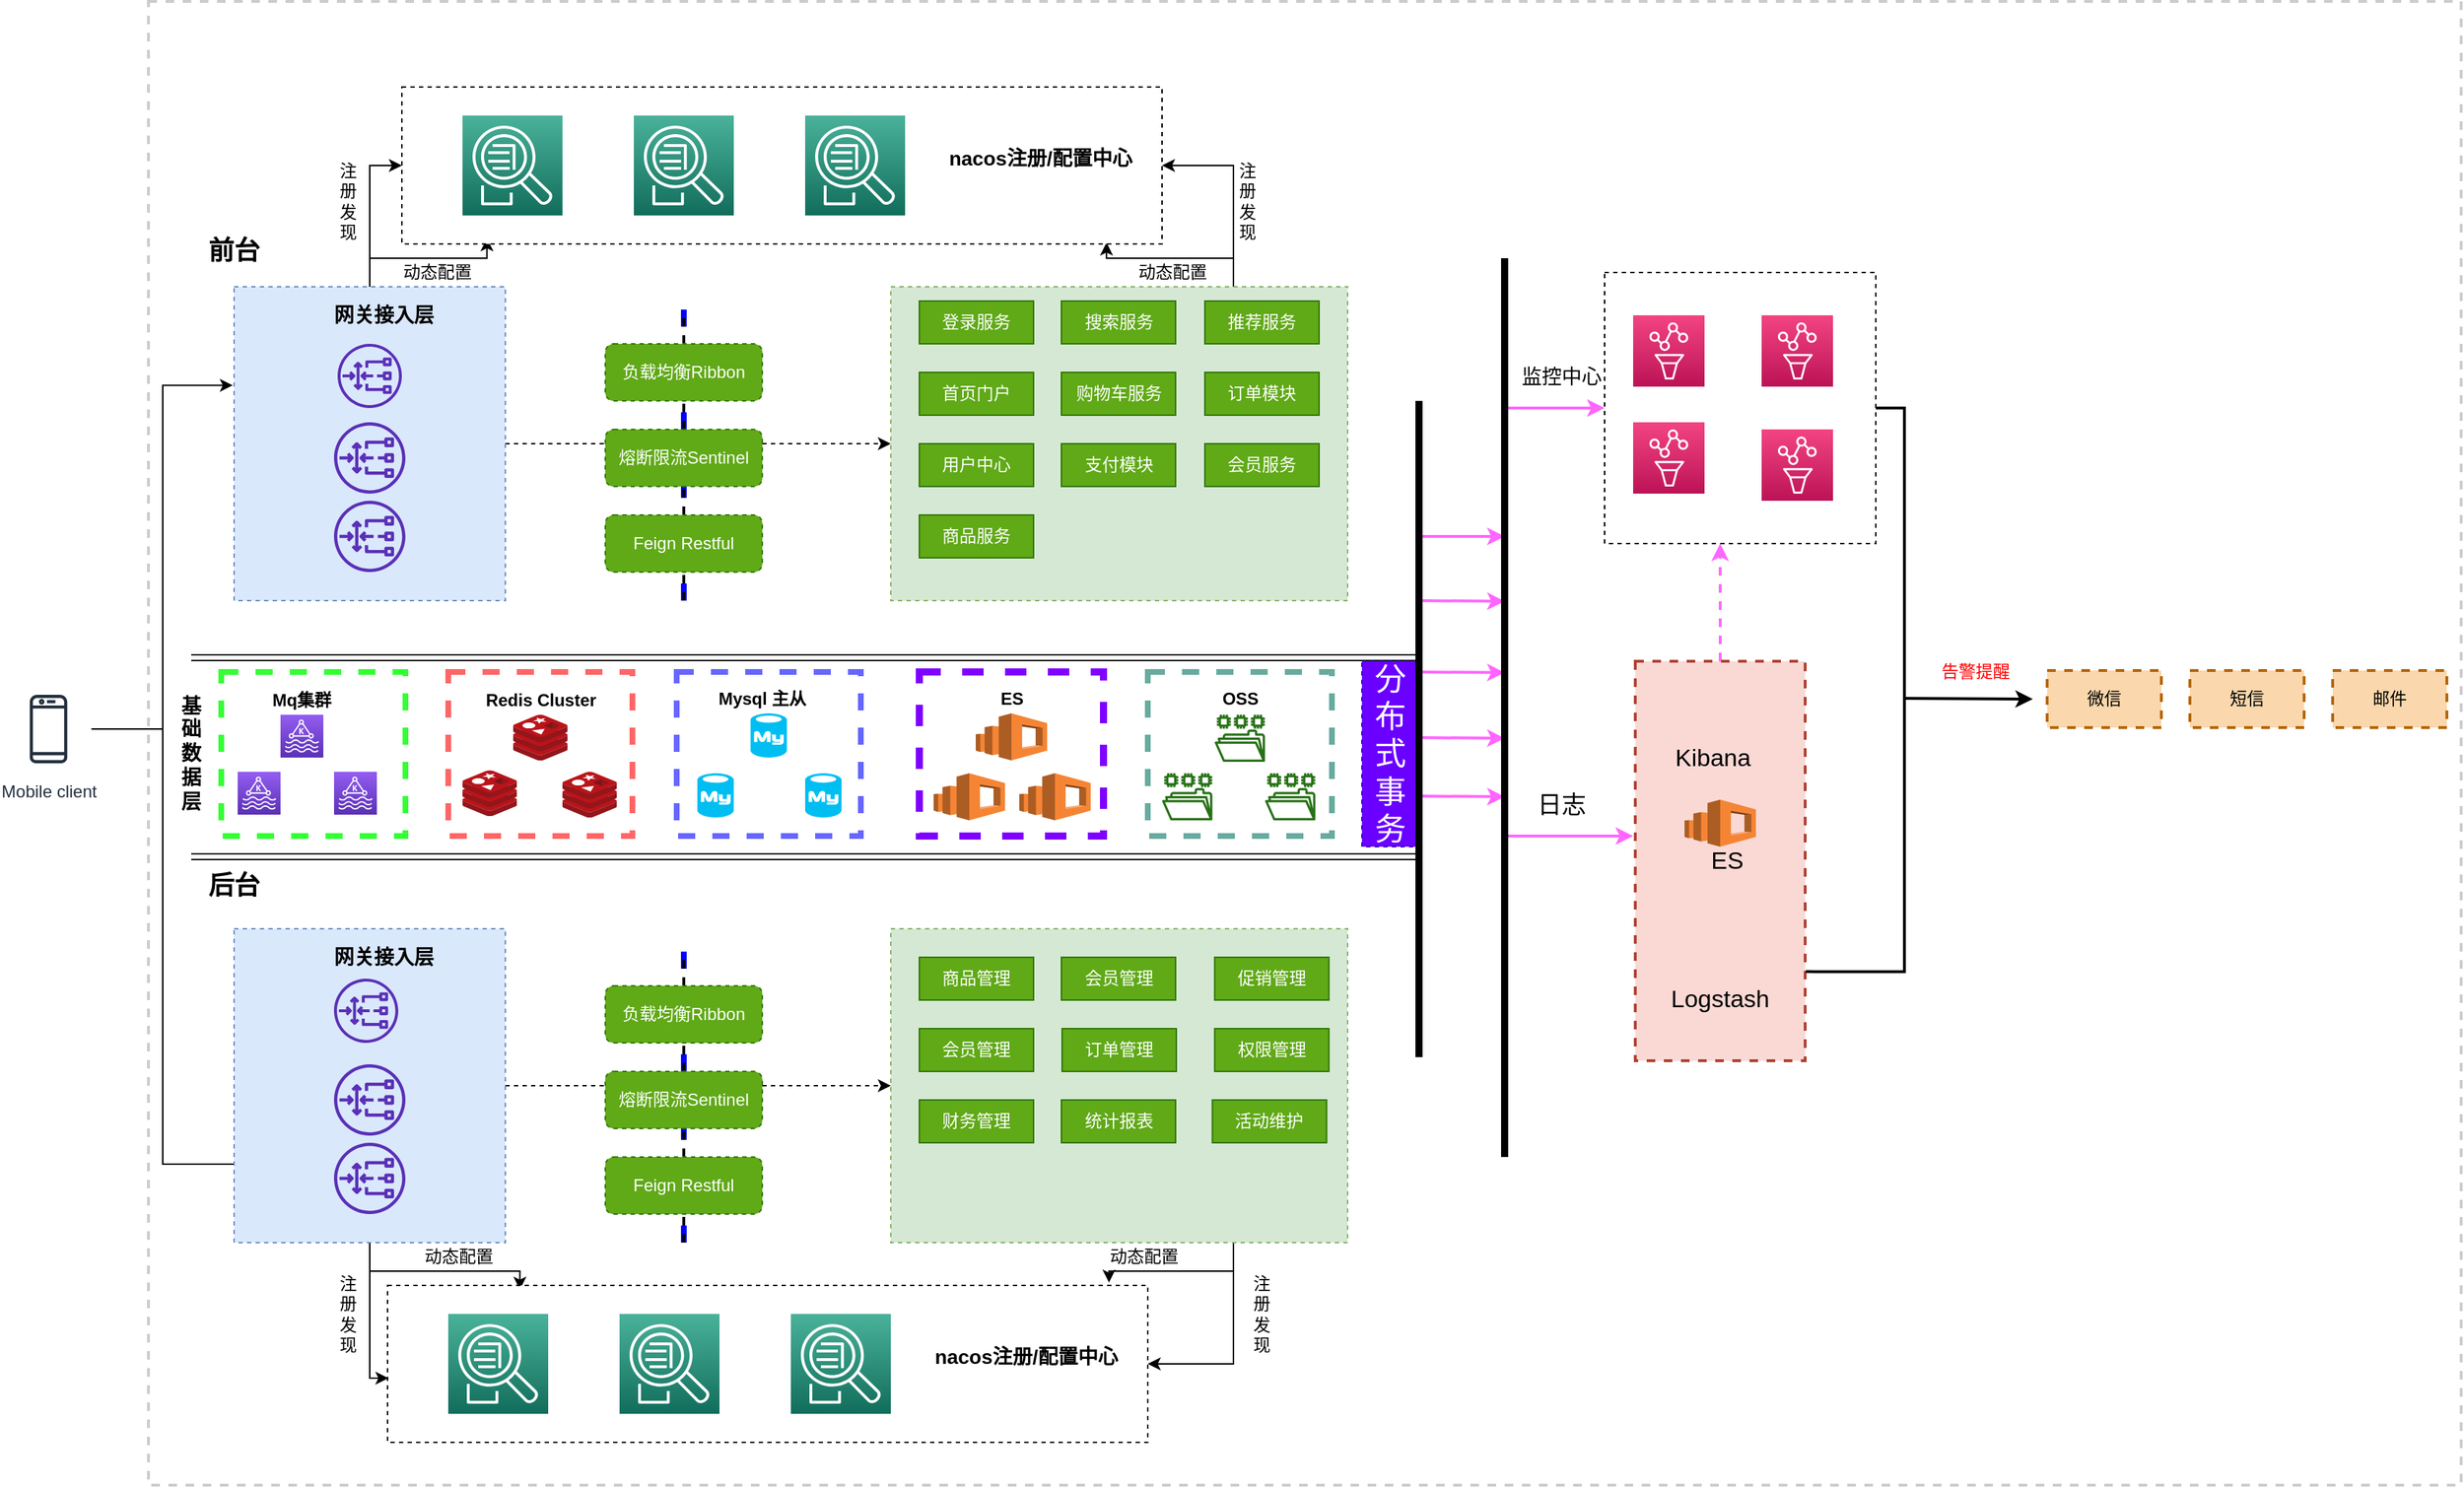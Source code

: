 <mxfile version="14.9.3" type="github">
  <diagram id="IoqdBtTP1DBnc5cJceA6" name="第 1 页">
    <mxGraphModel dx="1422" dy="1963" grid="1" gridSize="10" guides="1" tooltips="1" connect="1" arrows="1" fold="1" page="1" pageScale="1" pageWidth="827" pageHeight="1169" math="0" shadow="0">
      <root>
        <mxCell id="0" />
        <mxCell id="1" parent="0" />
        <mxCell id="GOtkr0FfOBLTuumDMZp3-820" value="" style="rounded=0;whiteSpace=wrap;html=1;dashed=1;strokeWidth=2;strokeColor=#CCCCCC;" vertex="1" parent="1">
          <mxGeometry x="130" y="-160" width="1620" height="1040" as="geometry" />
        </mxCell>
        <mxCell id="GOtkr0FfOBLTuumDMZp3-808" style="edgeStyle=orthogonalEdgeStyle;rounded=0;orthogonalLoop=1;jettySize=auto;html=1;entryX=0.426;entryY=1;entryDx=0;entryDy=0;entryPerimeter=0;strokeColor=#FF66FF;strokeWidth=2;dashed=1;" edge="1" parent="1" source="GOtkr0FfOBLTuumDMZp3-805" target="GOtkr0FfOBLTuumDMZp3-792">
          <mxGeometry relative="1" as="geometry" />
        </mxCell>
        <mxCell id="GOtkr0FfOBLTuumDMZp3-805" value="" style="rounded=0;whiteSpace=wrap;html=1;dashed=1;strokeColor=#ae4132;strokeWidth=2;fillColor=#fad9d5;" vertex="1" parent="1">
          <mxGeometry x="1171.5" y="302.5" width="119" height="280" as="geometry" />
        </mxCell>
        <mxCell id="GOtkr0FfOBLTuumDMZp3-812" style="edgeStyle=orthogonalEdgeStyle;rounded=0;orthogonalLoop=1;jettySize=auto;html=1;exitX=1;exitY=0.5;exitDx=0;exitDy=0;entryX=1.004;entryY=0.777;entryDx=0;entryDy=0;entryPerimeter=0;strokeWidth=2;endArrow=none;endFill=0;" edge="1" parent="1" source="GOtkr0FfOBLTuumDMZp3-792" target="GOtkr0FfOBLTuumDMZp3-805">
          <mxGeometry relative="1" as="geometry">
            <Array as="points">
              <mxPoint x="1360" y="125" />
              <mxPoint x="1360" y="520" />
            </Array>
          </mxGeometry>
        </mxCell>
        <mxCell id="GOtkr0FfOBLTuumDMZp3-792" value="" style="whiteSpace=wrap;html=1;aspect=fixed;dashed=1;strokeColor=#000000;strokeWidth=1;" vertex="1" parent="1">
          <mxGeometry x="1150" y="30" width="190" height="190" as="geometry" />
        </mxCell>
        <mxCell id="c1I840zlZUMI-q8sdtD6-26" value="" style="endArrow=none;html=1;dashed=1;endFill=0;strokeWidth=4;strokeColor=#0000FF;" parent="1" edge="1">
          <mxGeometry width="50" height="50" relative="1" as="geometry">
            <mxPoint x="505" y="260" as="sourcePoint" />
            <mxPoint x="505" y="50" as="targetPoint" />
          </mxGeometry>
        </mxCell>
        <mxCell id="GOtkr0FfOBLTuumDMZp3-819" style="edgeStyle=orthogonalEdgeStyle;rounded=0;orthogonalLoop=1;jettySize=auto;html=1;entryX=0;entryY=0.75;entryDx=0;entryDy=0;endArrow=none;endFill=0;strokeColor=#000000;strokeWidth=1;" edge="1" parent="1" source="c1I840zlZUMI-q8sdtD6-1" target="GOtkr0FfOBLTuumDMZp3-679">
          <mxGeometry relative="1" as="geometry" />
        </mxCell>
        <mxCell id="c1I840zlZUMI-q8sdtD6-1" value="Mobile client" style="outlineConnect=0;fontColor=#232F3E;gradientColor=none;strokeColor=#232F3E;fillColor=#ffffff;dashed=0;verticalLabelPosition=bottom;verticalAlign=top;align=center;html=1;fontSize=12;fontStyle=0;aspect=fixed;shape=mxgraph.aws4.resourceIcon;resIcon=mxgraph.aws4.mobile_client;" parent="1" vertex="1">
          <mxGeometry x="30" y="320" width="60" height="60" as="geometry" />
        </mxCell>
        <mxCell id="c1I840zlZUMI-q8sdtD6-19" style="edgeStyle=orthogonalEdgeStyle;rounded=0;orthogonalLoop=1;jettySize=auto;html=1;dashed=1;" parent="1" source="c1I840zlZUMI-q8sdtD6-9" target="c1I840zlZUMI-q8sdtD6-17" edge="1">
          <mxGeometry relative="1" as="geometry" />
        </mxCell>
        <mxCell id="GOtkr0FfOBLTuumDMZp3-51" style="edgeStyle=orthogonalEdgeStyle;rounded=0;orthogonalLoop=1;jettySize=auto;html=1;entryX=0;entryY=0.5;entryDx=0;entryDy=0;strokeColor=#000000;strokeWidth=1;" edge="1" parent="1" source="c1I840zlZUMI-q8sdtD6-9" target="GOtkr0FfOBLTuumDMZp3-42">
          <mxGeometry relative="1" as="geometry" />
        </mxCell>
        <mxCell id="GOtkr0FfOBLTuumDMZp3-52" style="edgeStyle=orthogonalEdgeStyle;rounded=0;orthogonalLoop=1;jettySize=auto;html=1;entryX=0.112;entryY=0.964;entryDx=0;entryDy=0;entryPerimeter=0;strokeColor=#000000;strokeWidth=1;" edge="1" parent="1" source="c1I840zlZUMI-q8sdtD6-9" target="GOtkr0FfOBLTuumDMZp3-42">
          <mxGeometry relative="1" as="geometry" />
        </mxCell>
        <mxCell id="c1I840zlZUMI-q8sdtD6-9" value="" style="rounded=0;whiteSpace=wrap;html=1;dashed=1;fillColor=#dae8fc;strokeColor=#6c8ebf;" parent="1" vertex="1">
          <mxGeometry x="190" y="40" width="190" height="220" as="geometry" />
        </mxCell>
        <mxCell id="c1I840zlZUMI-q8sdtD6-10" value="" style="outlineConnect=0;fontColor=#232F3E;gradientColor=none;fillColor=#5A30B5;strokeColor=none;dashed=0;verticalLabelPosition=bottom;verticalAlign=top;align=center;html=1;fontSize=12;fontStyle=0;aspect=fixed;pointerEvents=1;shape=mxgraph.aws4.gateway_load_balancer;" parent="1" vertex="1">
          <mxGeometry x="262.5" y="80" width="45" height="45" as="geometry" />
        </mxCell>
        <mxCell id="c1I840zlZUMI-q8sdtD6-11" value="" style="outlineConnect=0;fontColor=#232F3E;gradientColor=none;fillColor=#5A30B5;strokeColor=none;dashed=0;verticalLabelPosition=bottom;verticalAlign=top;align=center;html=1;fontSize=12;fontStyle=0;aspect=fixed;pointerEvents=1;shape=mxgraph.aws4.gateway_load_balancer;" parent="1" vertex="1">
          <mxGeometry x="260" y="135" width="50" height="50" as="geometry" />
        </mxCell>
        <mxCell id="c1I840zlZUMI-q8sdtD6-12" value="" style="outlineConnect=0;fontColor=#232F3E;gradientColor=none;fillColor=#5A30B5;strokeColor=none;dashed=0;verticalLabelPosition=bottom;verticalAlign=top;align=center;html=1;fontSize=12;fontStyle=0;aspect=fixed;pointerEvents=1;shape=mxgraph.aws4.gateway_load_balancer;" parent="1" vertex="1">
          <mxGeometry x="260" y="190" width="50" height="50" as="geometry" />
        </mxCell>
        <mxCell id="c1I840zlZUMI-q8sdtD6-13" value="&lt;font style=&quot;font-size: 14px&quot;&gt;&lt;b&gt;网关接入层&lt;/b&gt;&lt;/font&gt;" style="text;html=1;strokeColor=none;fillColor=none;align=center;verticalAlign=middle;whiteSpace=wrap;rounded=0;dashed=1;" parent="1" vertex="1">
          <mxGeometry x="220" y="50" width="150" height="20" as="geometry" />
        </mxCell>
        <mxCell id="GOtkr0FfOBLTuumDMZp3-56" style="edgeStyle=orthogonalEdgeStyle;rounded=0;orthogonalLoop=1;jettySize=auto;html=1;exitX=0.75;exitY=0;exitDx=0;exitDy=0;entryX=1;entryY=0.5;entryDx=0;entryDy=0;strokeColor=#000000;strokeWidth=1;" edge="1" parent="1" source="c1I840zlZUMI-q8sdtD6-17" target="GOtkr0FfOBLTuumDMZp3-42">
          <mxGeometry relative="1" as="geometry" />
        </mxCell>
        <mxCell id="GOtkr0FfOBLTuumDMZp3-57" style="edgeStyle=orthogonalEdgeStyle;rounded=0;orthogonalLoop=1;jettySize=auto;html=1;exitX=0.75;exitY=0;exitDx=0;exitDy=0;entryX=0.927;entryY=0.991;entryDx=0;entryDy=0;entryPerimeter=0;strokeColor=#000000;strokeWidth=1;" edge="1" parent="1" source="c1I840zlZUMI-q8sdtD6-17" target="GOtkr0FfOBLTuumDMZp3-42">
          <mxGeometry relative="1" as="geometry" />
        </mxCell>
        <mxCell id="c1I840zlZUMI-q8sdtD6-17" value="" style="rounded=0;whiteSpace=wrap;html=1;dashed=1;fillColor=#d5e8d4;strokeColor=#82b366;" parent="1" vertex="1">
          <mxGeometry x="650" y="40" width="320" height="220" as="geometry" />
        </mxCell>
        <mxCell id="c1I840zlZUMI-q8sdtD6-29" value="&lt;font style=&quot;font-size: 18px&quot;&gt;&lt;b&gt;前台&lt;/b&gt;&lt;/font&gt;" style="text;html=1;strokeColor=none;fillColor=none;align=center;verticalAlign=middle;whiteSpace=wrap;rounded=0;dashed=1;" parent="1" vertex="1">
          <mxGeometry x="140" width="100" height="30" as="geometry" />
        </mxCell>
        <mxCell id="c1I840zlZUMI-q8sdtD6-34" value="" style="endArrow=none;dashed=1;html=1;strokeColor=#000000;strokeWidth=2;" parent="1" edge="1">
          <mxGeometry width="50" height="50" relative="1" as="geometry">
            <mxPoint x="505" y="260" as="sourcePoint" />
            <mxPoint x="505" y="60" as="targetPoint" />
          </mxGeometry>
        </mxCell>
        <mxCell id="c1I840zlZUMI-q8sdtD6-14" value="负载均衡Ribbon" style="rounded=1;whiteSpace=wrap;html=1;dashed=1;gradientDirection=north;fillColor=#60a917;strokeColor=#2D7600;fontColor=#ffffff;" parent="1" vertex="1">
          <mxGeometry x="450" y="80" width="110" height="40" as="geometry" />
        </mxCell>
        <mxCell id="c1I840zlZUMI-q8sdtD6-15" value="熔断限流Sentinel" style="rounded=1;whiteSpace=wrap;html=1;dashed=1;gradientDirection=north;fillColor=#60a917;strokeColor=#2D7600;fontColor=#ffffff;" parent="1" vertex="1">
          <mxGeometry x="450" y="140" width="110" height="40" as="geometry" />
        </mxCell>
        <mxCell id="c1I840zlZUMI-q8sdtD6-16" value="Feign Restful" style="rounded=1;whiteSpace=wrap;html=1;dashed=1;gradientDirection=north;fillColor=#60a917;strokeColor=#2D7600;fontColor=#ffffff;" parent="1" vertex="1">
          <mxGeometry x="450" y="200" width="110" height="40" as="geometry" />
        </mxCell>
        <mxCell id="GOtkr0FfOBLTuumDMZp3-1" value="搜索服务" style="rounded=0;whiteSpace=wrap;html=1;fillColor=#60a917;strokeColor=#2D7600;fontColor=#ffffff;" vertex="1" parent="1">
          <mxGeometry x="769.5" y="50" width="80" height="30" as="geometry" />
        </mxCell>
        <mxCell id="GOtkr0FfOBLTuumDMZp3-2" value="登录服务" style="rounded=0;whiteSpace=wrap;html=1;fillColor=#60a917;strokeColor=#2D7600;fontColor=#ffffff;" vertex="1" parent="1">
          <mxGeometry x="670" y="50" width="80" height="30" as="geometry" />
        </mxCell>
        <mxCell id="GOtkr0FfOBLTuumDMZp3-3" value="推荐服务" style="rounded=0;whiteSpace=wrap;html=1;fillColor=#60a917;strokeColor=#2D7600;fontColor=#ffffff;" vertex="1" parent="1">
          <mxGeometry x="870" y="50" width="80" height="30" as="geometry" />
        </mxCell>
        <mxCell id="GOtkr0FfOBLTuumDMZp3-4" value="首页门户" style="rounded=0;whiteSpace=wrap;html=1;fillColor=#60a917;strokeColor=#2D7600;fontColor=#ffffff;" vertex="1" parent="1">
          <mxGeometry x="670" y="100" width="80" height="30" as="geometry" />
        </mxCell>
        <mxCell id="GOtkr0FfOBLTuumDMZp3-5" value="购物车服务" style="rounded=0;whiteSpace=wrap;html=1;fillColor=#60a917;strokeColor=#2D7600;fontColor=#ffffff;" vertex="1" parent="1">
          <mxGeometry x="769.5" y="100" width="80" height="30" as="geometry" />
        </mxCell>
        <mxCell id="GOtkr0FfOBLTuumDMZp3-7" value="订单模块" style="rounded=0;whiteSpace=wrap;html=1;fillColor=#60a917;strokeColor=#2D7600;fontColor=#ffffff;" vertex="1" parent="1">
          <mxGeometry x="870" y="100" width="80" height="30" as="geometry" />
        </mxCell>
        <mxCell id="GOtkr0FfOBLTuumDMZp3-8" value="用户中心" style="rounded=0;whiteSpace=wrap;html=1;fillColor=#60a917;strokeColor=#2D7600;fontColor=#ffffff;" vertex="1" parent="1">
          <mxGeometry x="670" y="150" width="80" height="30" as="geometry" />
        </mxCell>
        <mxCell id="GOtkr0FfOBLTuumDMZp3-9" value="支付模块" style="rounded=0;whiteSpace=wrap;html=1;fillColor=#60a917;strokeColor=#2D7600;fontColor=#ffffff;" vertex="1" parent="1">
          <mxGeometry x="769.5" y="150" width="80" height="30" as="geometry" />
        </mxCell>
        <mxCell id="GOtkr0FfOBLTuumDMZp3-10" value="会员服务" style="rounded=0;whiteSpace=wrap;html=1;fillColor=#60a917;strokeColor=#2D7600;fontColor=#ffffff;" vertex="1" parent="1">
          <mxGeometry x="870" y="150" width="80" height="30" as="geometry" />
        </mxCell>
        <mxCell id="GOtkr0FfOBLTuumDMZp3-13" style="edgeStyle=orthogonalEdgeStyle;rounded=0;orthogonalLoop=1;jettySize=auto;html=1;entryX=-0.005;entryY=0.314;entryDx=0;entryDy=0;entryPerimeter=0;" edge="1" parent="1" source="c1I840zlZUMI-q8sdtD6-1" target="c1I840zlZUMI-q8sdtD6-9">
          <mxGeometry relative="1" as="geometry" />
        </mxCell>
        <mxCell id="GOtkr0FfOBLTuumDMZp3-21" value="" style="shape=link;html=1;strokeColor=#000000;" edge="1" parent="1">
          <mxGeometry width="100" relative="1" as="geometry">
            <mxPoint x="1020" y="300" as="sourcePoint" />
            <mxPoint x="160" y="300" as="targetPoint" />
          </mxGeometry>
        </mxCell>
        <mxCell id="GOtkr0FfOBLTuumDMZp3-22" value="" style="shape=link;html=1;strokeColor=#000000;" edge="1" parent="1">
          <mxGeometry width="100" relative="1" as="geometry">
            <mxPoint x="1020" y="439.5" as="sourcePoint" />
            <mxPoint x="160" y="439.5" as="targetPoint" />
            <Array as="points">
              <mxPoint x="600" y="439.5" />
            </Array>
          </mxGeometry>
        </mxCell>
        <mxCell id="GOtkr0FfOBLTuumDMZp3-27" value="" style="rounded=0;whiteSpace=wrap;html=1;dashed=1;strokeColor=#33FF33;strokeWidth=4;" vertex="1" parent="1">
          <mxGeometry x="181" y="310" width="129" height="115" as="geometry" />
        </mxCell>
        <mxCell id="GOtkr0FfOBLTuumDMZp3-28" value="" style="rounded=0;whiteSpace=wrap;html=1;dashed=1;strokeWidth=5;strokeColor=#7F00FF;" vertex="1" parent="1">
          <mxGeometry x="670" y="310" width="129" height="115" as="geometry" />
        </mxCell>
        <mxCell id="GOtkr0FfOBLTuumDMZp3-29" value="" style="rounded=0;whiteSpace=wrap;html=1;dashed=1;strokeWidth=4;strokeColor=#6666FF;" vertex="1" parent="1">
          <mxGeometry x="500" y="310" width="129" height="115" as="geometry" />
        </mxCell>
        <mxCell id="GOtkr0FfOBLTuumDMZp3-30" value="" style="rounded=0;whiteSpace=wrap;html=1;dashed=1;strokeWidth=4;strokeColor=#67AB9F;" vertex="1" parent="1">
          <mxGeometry x="830" y="310" width="129" height="115" as="geometry" />
        </mxCell>
        <mxCell id="GOtkr0FfOBLTuumDMZp3-31" value="" style="rounded=0;whiteSpace=wrap;html=1;dashed=1;strokeWidth=4;strokeColor=#FF6666;" vertex="1" parent="1">
          <mxGeometry x="340" y="310" width="129" height="115" as="geometry" />
        </mxCell>
        <mxCell id="GOtkr0FfOBLTuumDMZp3-42" value="" style="rounded=0;whiteSpace=wrap;html=1;dashed=1;strokeColor=#000000;strokeWidth=1;" vertex="1" parent="1">
          <mxGeometry x="307.5" y="-100" width="532.5" height="110" as="geometry" />
        </mxCell>
        <mxCell id="GOtkr0FfOBLTuumDMZp3-40" value="" style="points=[[0,0,0],[0.25,0,0],[0.5,0,0],[0.75,0,0],[1,0,0],[0,1,0],[0.25,1,0],[0.5,1,0],[0.75,1,0],[1,1,0],[0,0.25,0],[0,0.5,0],[0,0.75,0],[1,0.25,0],[1,0.5,0],[1,0.75,0]];outlineConnect=0;fontColor=#232F3E;gradientColor=#4AB29A;gradientDirection=north;fillColor=#116D5B;strokeColor=#ffffff;dashed=0;verticalLabelPosition=bottom;verticalAlign=top;align=center;html=1;fontSize=12;fontStyle=0;aspect=fixed;shape=mxgraph.aws4.resourceIcon;resIcon=mxgraph.aws4.application_discovery_service;" vertex="1" parent="1">
          <mxGeometry x="470" y="-80" width="70" height="70" as="geometry" />
        </mxCell>
        <mxCell id="GOtkr0FfOBLTuumDMZp3-39" value="" style="points=[[0,0,0],[0.25,0,0],[0.5,0,0],[0.75,0,0],[1,0,0],[0,1,0],[0.25,1,0],[0.5,1,0],[0.75,1,0],[1,1,0],[0,0.25,0],[0,0.5,0],[0,0.75,0],[1,0.25,0],[1,0.5,0],[1,0.75,0]];outlineConnect=0;fontColor=#232F3E;gradientColor=#4AB29A;gradientDirection=north;fillColor=#116D5B;strokeColor=#ffffff;dashed=0;verticalLabelPosition=bottom;verticalAlign=top;align=center;html=1;fontSize=12;fontStyle=0;aspect=fixed;shape=mxgraph.aws4.resourceIcon;resIcon=mxgraph.aws4.application_discovery_service;" vertex="1" parent="1">
          <mxGeometry x="350" y="-80" width="70" height="70" as="geometry" />
        </mxCell>
        <mxCell id="GOtkr0FfOBLTuumDMZp3-41" value="" style="points=[[0,0,0],[0.25,0,0],[0.5,0,0],[0.75,0,0],[1,0,0],[0,1,0],[0.25,1,0],[0.5,1,0],[0.75,1,0],[1,1,0],[0,0.25,0],[0,0.5,0],[0,0.75,0],[1,0.25,0],[1,0.5,0],[1,0.75,0]];outlineConnect=0;fontColor=#232F3E;gradientColor=#4AB29A;gradientDirection=north;fillColor=#116D5B;strokeColor=#ffffff;dashed=0;verticalLabelPosition=bottom;verticalAlign=top;align=center;html=1;fontSize=12;fontStyle=0;aspect=fixed;shape=mxgraph.aws4.resourceIcon;resIcon=mxgraph.aws4.application_discovery_service;" vertex="1" parent="1">
          <mxGeometry x="590" y="-80" width="70" height="70" as="geometry" />
        </mxCell>
        <mxCell id="GOtkr0FfOBLTuumDMZp3-43" value="&lt;b&gt;&lt;font style=&quot;font-size: 14px&quot;&gt;nacos注册/配置中心&lt;/font&gt;&lt;/b&gt;" style="text;html=1;strokeColor=none;fillColor=none;align=center;verticalAlign=middle;whiteSpace=wrap;rounded=0;dashed=1;" vertex="1" parent="1">
          <mxGeometry x="680" y="-80" width="150" height="60" as="geometry" />
        </mxCell>
        <mxCell id="GOtkr0FfOBLTuumDMZp3-53" value="注册发现" style="text;html=1;strokeColor=none;fillColor=none;align=center;verticalAlign=middle;whiteSpace=wrap;rounded=0;dashed=1;" vertex="1" parent="1">
          <mxGeometry x="260" y="-60" width="20" height="80" as="geometry" />
        </mxCell>
        <mxCell id="GOtkr0FfOBLTuumDMZp3-54" value="动态配置" style="text;html=1;strokeColor=none;fillColor=none;align=center;verticalAlign=middle;whiteSpace=wrap;rounded=0;dashed=1;" vertex="1" parent="1">
          <mxGeometry x="295" y="20" width="75" height="20" as="geometry" />
        </mxCell>
        <mxCell id="GOtkr0FfOBLTuumDMZp3-58" value="动态配置" style="text;html=1;strokeColor=none;fillColor=none;align=center;verticalAlign=middle;whiteSpace=wrap;rounded=0;dashed=1;" vertex="1" parent="1">
          <mxGeometry x="810" y="20" width="75" height="20" as="geometry" />
        </mxCell>
        <mxCell id="GOtkr0FfOBLTuumDMZp3-59" value="注册发现" style="text;html=1;strokeColor=none;fillColor=none;align=center;verticalAlign=middle;whiteSpace=wrap;rounded=0;dashed=1;" vertex="1" parent="1">
          <mxGeometry x="890" y="-60" width="20" height="80" as="geometry" />
        </mxCell>
        <mxCell id="GOtkr0FfOBLTuumDMZp3-64" value="" style="points=[[0,0,0],[0.25,0,0],[0.5,0,0],[0.75,0,0],[1,0,0],[0,1,0],[0.25,1,0],[0.5,1,0],[0.75,1,0],[1,1,0],[0,0.25,0],[0,0.5,0],[0,0.75,0],[1,0.25,0],[1,0.5,0],[1,0.75,0]];outlineConnect=0;fontColor=#232F3E;gradientColor=#945DF2;gradientDirection=north;fillColor=#5A30B5;strokeColor=#ffffff;dashed=0;verticalLabelPosition=bottom;verticalAlign=top;align=center;html=1;fontSize=12;fontStyle=0;aspect=fixed;shape=mxgraph.aws4.resourceIcon;resIcon=mxgraph.aws4.managed_streaming_for_kafka;" vertex="1" parent="1">
          <mxGeometry x="222.5" y="340" width="30" height="30" as="geometry" />
        </mxCell>
        <mxCell id="GOtkr0FfOBLTuumDMZp3-65" value="" style="points=[[0,0,0],[0.25,0,0],[0.5,0,0],[0.75,0,0],[1,0,0],[0,1,0],[0.25,1,0],[0.5,1,0],[0.75,1,0],[1,1,0],[0,0.25,0],[0,0.5,0],[0,0.75,0],[1,0.25,0],[1,0.5,0],[1,0.75,0]];outlineConnect=0;fontColor=#232F3E;gradientColor=#945DF2;gradientDirection=north;fillColor=#5A30B5;strokeColor=#ffffff;dashed=0;verticalLabelPosition=bottom;verticalAlign=top;align=center;html=1;fontSize=12;fontStyle=0;aspect=fixed;shape=mxgraph.aws4.resourceIcon;resIcon=mxgraph.aws4.managed_streaming_for_kafka;" vertex="1" parent="1">
          <mxGeometry x="192.5" y="380" width="30" height="30" as="geometry" />
        </mxCell>
        <mxCell id="GOtkr0FfOBLTuumDMZp3-66" value="" style="points=[[0,0,0],[0.25,0,0],[0.5,0,0],[0.75,0,0],[1,0,0],[0,1,0],[0.25,1,0],[0.5,1,0],[0.75,1,0],[1,1,0],[0,0.25,0],[0,0.5,0],[0,0.75,0],[1,0.25,0],[1,0.5,0],[1,0.75,0]];outlineConnect=0;fontColor=#232F3E;gradientColor=#945DF2;gradientDirection=north;fillColor=#5A30B5;strokeColor=#ffffff;dashed=0;verticalLabelPosition=bottom;verticalAlign=top;align=center;html=1;fontSize=12;fontStyle=0;aspect=fixed;shape=mxgraph.aws4.resourceIcon;resIcon=mxgraph.aws4.managed_streaming_for_kafka;" vertex="1" parent="1">
          <mxGeometry x="260" y="380" width="30" height="30" as="geometry" />
        </mxCell>
        <mxCell id="GOtkr0FfOBLTuumDMZp3-67" value="&lt;b&gt;Mq集群&lt;/b&gt;" style="text;html=1;strokeColor=none;fillColor=none;align=center;verticalAlign=middle;whiteSpace=wrap;rounded=0;dashed=1;" vertex="1" parent="1">
          <mxGeometry x="204" y="320" width="67" height="20" as="geometry" />
        </mxCell>
        <mxCell id="GOtkr0FfOBLTuumDMZp3-68" value="" style="aspect=fixed;html=1;points=[];align=center;image;fontSize=12;image=img/lib/mscae/Cache_Redis_Product.svg;dashed=1;strokeColor=#000000;strokeWidth=1;" vertex="1" parent="1">
          <mxGeometry x="385.45" y="340" width="38.1" height="32" as="geometry" />
        </mxCell>
        <mxCell id="GOtkr0FfOBLTuumDMZp3-69" value="" style="aspect=fixed;html=1;points=[];align=center;image;fontSize=12;image=img/lib/mscae/Cache_Redis_Product.svg;dashed=1;strokeColor=#000000;strokeWidth=1;" vertex="1" parent="1">
          <mxGeometry x="350" y="379" width="38.1" height="32" as="geometry" />
        </mxCell>
        <mxCell id="GOtkr0FfOBLTuumDMZp3-70" value="" style="aspect=fixed;html=1;points=[];align=center;image;fontSize=12;image=img/lib/mscae/Cache_Redis_Product.svg;dashed=1;strokeColor=#000000;strokeWidth=1;" vertex="1" parent="1">
          <mxGeometry x="420" y="380" width="38.1" height="32" as="geometry" />
        </mxCell>
        <mxCell id="GOtkr0FfOBLTuumDMZp3-71" value="&lt;b&gt;Redis Cluster&lt;/b&gt;" style="text;html=1;strokeColor=none;fillColor=none;align=center;verticalAlign=middle;whiteSpace=wrap;rounded=0;dashed=1;" vertex="1" parent="1">
          <mxGeometry x="360" y="320" width="90" height="20" as="geometry" />
        </mxCell>
        <mxCell id="GOtkr0FfOBLTuumDMZp3-72" value="" style="verticalLabelPosition=bottom;html=1;verticalAlign=top;align=center;strokeColor=none;fillColor=#00BEF2;shape=mxgraph.azure.mysql_database;dashed=1;" vertex="1" parent="1">
          <mxGeometry x="551.75" y="339" width="25.5" height="31" as="geometry" />
        </mxCell>
        <mxCell id="GOtkr0FfOBLTuumDMZp3-73" value="" style="verticalLabelPosition=bottom;html=1;verticalAlign=top;align=center;strokeColor=none;fillColor=#00BEF2;shape=mxgraph.azure.mysql_database;dashed=1;" vertex="1" parent="1">
          <mxGeometry x="514.5" y="381" width="25.5" height="31" as="geometry" />
        </mxCell>
        <mxCell id="GOtkr0FfOBLTuumDMZp3-76" value="" style="verticalLabelPosition=bottom;html=1;verticalAlign=top;align=center;strokeColor=none;fillColor=#00BEF2;shape=mxgraph.azure.mysql_database;dashed=1;" vertex="1" parent="1">
          <mxGeometry x="590" y="381" width="25.5" height="31" as="geometry" />
        </mxCell>
        <mxCell id="GOtkr0FfOBLTuumDMZp3-77" value="&lt;b&gt;Mysql 主从&lt;/b&gt;" style="text;html=1;strokeColor=none;fillColor=none;align=center;verticalAlign=middle;whiteSpace=wrap;rounded=0;dashed=1;" vertex="1" parent="1">
          <mxGeometry x="514.5" y="319" width="90" height="20" as="geometry" />
        </mxCell>
        <mxCell id="GOtkr0FfOBLTuumDMZp3-78" value="" style="outlineConnect=0;dashed=0;verticalLabelPosition=bottom;verticalAlign=top;align=center;html=1;shape=mxgraph.aws3.elasticsearch_service;fillColor=#F58534;gradientColor=none;strokeColor=#000000;strokeWidth=1;" vertex="1" parent="1">
          <mxGeometry x="709.5" y="339" width="50" height="33" as="geometry" />
        </mxCell>
        <mxCell id="GOtkr0FfOBLTuumDMZp3-79" value="" style="outlineConnect=0;dashed=0;verticalLabelPosition=bottom;verticalAlign=top;align=center;html=1;shape=mxgraph.aws3.elasticsearch_service;fillColor=#F58534;gradientColor=none;strokeColor=#000000;strokeWidth=1;" vertex="1" parent="1">
          <mxGeometry x="680" y="381" width="50" height="33" as="geometry" />
        </mxCell>
        <mxCell id="GOtkr0FfOBLTuumDMZp3-80" value="" style="outlineConnect=0;dashed=0;verticalLabelPosition=bottom;verticalAlign=top;align=center;html=1;shape=mxgraph.aws3.elasticsearch_service;fillColor=#F58534;gradientColor=none;strokeColor=#000000;strokeWidth=1;" vertex="1" parent="1">
          <mxGeometry x="740" y="381" width="50" height="33" as="geometry" />
        </mxCell>
        <mxCell id="GOtkr0FfOBLTuumDMZp3-81" value="&lt;b&gt;ES&lt;/b&gt;" style="text;html=1;strokeColor=none;fillColor=none;align=center;verticalAlign=middle;whiteSpace=wrap;rounded=0;dashed=1;" vertex="1" parent="1">
          <mxGeometry x="689.5" y="319" width="90" height="20" as="geometry" />
        </mxCell>
        <mxCell id="GOtkr0FfOBLTuumDMZp3-83" value="&lt;b&gt;OSS&lt;/b&gt;" style="text;html=1;strokeColor=none;fillColor=none;align=center;verticalAlign=middle;whiteSpace=wrap;rounded=0;dashed=1;" vertex="1" parent="1">
          <mxGeometry x="849.5" y="319" width="90" height="20" as="geometry" />
        </mxCell>
        <mxCell id="GOtkr0FfOBLTuumDMZp3-85" value="" style="outlineConnect=0;fontColor=#232F3E;gradientColor=none;fillColor=#277116;strokeColor=none;dashed=0;verticalLabelPosition=bottom;verticalAlign=top;align=center;html=1;fontSize=12;fontStyle=0;aspect=fixed;pointerEvents=1;shape=mxgraph.aws4.file_system;" vertex="1" parent="1">
          <mxGeometry x="876.87" y="340" width="35.26" height="33" as="geometry" />
        </mxCell>
        <mxCell id="GOtkr0FfOBLTuumDMZp3-86" value="" style="outlineConnect=0;fontColor=#232F3E;gradientColor=none;fillColor=#277116;strokeColor=none;dashed=0;verticalLabelPosition=bottom;verticalAlign=top;align=center;html=1;fontSize=12;fontStyle=0;aspect=fixed;pointerEvents=1;shape=mxgraph.aws4.file_system;" vertex="1" parent="1">
          <mxGeometry x="840" y="381" width="35.26" height="33" as="geometry" />
        </mxCell>
        <mxCell id="GOtkr0FfOBLTuumDMZp3-87" value="" style="outlineConnect=0;fontColor=#232F3E;gradientColor=none;fillColor=#277116;strokeColor=none;dashed=0;verticalLabelPosition=bottom;verticalAlign=top;align=center;html=1;fontSize=12;fontStyle=0;aspect=fixed;pointerEvents=1;shape=mxgraph.aws4.file_system;" vertex="1" parent="1">
          <mxGeometry x="912.13" y="381" width="35.26" height="33" as="geometry" />
        </mxCell>
        <mxCell id="GOtkr0FfOBLTuumDMZp3-89" value="&lt;span style=&quot;font-size: 14px&quot;&gt;&lt;b&gt;基础数据层&lt;/b&gt;&lt;/span&gt;" style="text;html=1;strokeColor=none;fillColor=none;align=center;verticalAlign=middle;whiteSpace=wrap;rounded=0;dashed=1;" vertex="1" parent="1">
          <mxGeometry x="150" y="310" width="20" height="113" as="geometry" />
        </mxCell>
        <mxCell id="GOtkr0FfOBLTuumDMZp3-90" value="&lt;font style=&quot;font-size: 22px&quot;&gt;分布式事务&lt;/font&gt;" style="rounded=0;whiteSpace=wrap;html=1;dashed=1;strokeColor=#3700CC;strokeWidth=1;fillColor=#6a00ff;fontColor=#ffffff;" vertex="1" parent="1">
          <mxGeometry x="980" y="302.5" width="40" height="130" as="geometry" />
        </mxCell>
        <mxCell id="GOtkr0FfOBLTuumDMZp3-675" value="" style="endArrow=none;html=1;dashed=1;endFill=0;strokeWidth=4;strokeColor=#0000FF;" edge="1" parent="1">
          <mxGeometry width="50" height="50" relative="1" as="geometry">
            <mxPoint x="505" y="710" as="sourcePoint" />
            <mxPoint x="505" y="500" as="targetPoint" />
          </mxGeometry>
        </mxCell>
        <mxCell id="GOtkr0FfOBLTuumDMZp3-676" style="edgeStyle=orthogonalEdgeStyle;rounded=0;orthogonalLoop=1;jettySize=auto;html=1;dashed=1;" edge="1" parent="1" source="GOtkr0FfOBLTuumDMZp3-679" target="GOtkr0FfOBLTuumDMZp3-686">
          <mxGeometry relative="1" as="geometry" />
        </mxCell>
        <mxCell id="GOtkr0FfOBLTuumDMZp3-757" style="edgeStyle=orthogonalEdgeStyle;rounded=0;orthogonalLoop=1;jettySize=auto;html=1;entryX=0.001;entryY=0.591;entryDx=0;entryDy=0;entryPerimeter=0;strokeColor=#000000;strokeWidth=1;" edge="1" parent="1" source="GOtkr0FfOBLTuumDMZp3-679" target="GOtkr0FfOBLTuumDMZp3-751">
          <mxGeometry relative="1" as="geometry">
            <Array as="points">
              <mxPoint x="285" y="805" />
            </Array>
          </mxGeometry>
        </mxCell>
        <mxCell id="GOtkr0FfOBLTuumDMZp3-759" style="edgeStyle=orthogonalEdgeStyle;rounded=0;orthogonalLoop=1;jettySize=auto;html=1;exitX=0.5;exitY=1;exitDx=0;exitDy=0;entryX=0.174;entryY=0.027;entryDx=0;entryDy=0;entryPerimeter=0;strokeColor=#000000;strokeWidth=1;" edge="1" parent="1" source="GOtkr0FfOBLTuumDMZp3-679" target="GOtkr0FfOBLTuumDMZp3-751">
          <mxGeometry relative="1" as="geometry" />
        </mxCell>
        <mxCell id="GOtkr0FfOBLTuumDMZp3-679" value="" style="rounded=0;whiteSpace=wrap;html=1;dashed=1;fillColor=#dae8fc;strokeColor=#6c8ebf;" vertex="1" parent="1">
          <mxGeometry x="190" y="490" width="190" height="220" as="geometry" />
        </mxCell>
        <mxCell id="GOtkr0FfOBLTuumDMZp3-680" value="" style="outlineConnect=0;fontColor=#232F3E;gradientColor=none;fillColor=#5A30B5;strokeColor=none;dashed=0;verticalLabelPosition=bottom;verticalAlign=top;align=center;html=1;fontSize=12;fontStyle=0;aspect=fixed;pointerEvents=1;shape=mxgraph.aws4.gateway_load_balancer;" vertex="1" parent="1">
          <mxGeometry x="260" y="525" width="45" height="45" as="geometry" />
        </mxCell>
        <mxCell id="GOtkr0FfOBLTuumDMZp3-681" value="" style="outlineConnect=0;fontColor=#232F3E;gradientColor=none;fillColor=#5A30B5;strokeColor=none;dashed=0;verticalLabelPosition=bottom;verticalAlign=top;align=center;html=1;fontSize=12;fontStyle=0;aspect=fixed;pointerEvents=1;shape=mxgraph.aws4.gateway_load_balancer;" vertex="1" parent="1">
          <mxGeometry x="260" y="585" width="50" height="50" as="geometry" />
        </mxCell>
        <mxCell id="GOtkr0FfOBLTuumDMZp3-682" value="" style="outlineConnect=0;fontColor=#232F3E;gradientColor=none;fillColor=#5A30B5;strokeColor=none;dashed=0;verticalLabelPosition=bottom;verticalAlign=top;align=center;html=1;fontSize=12;fontStyle=0;aspect=fixed;pointerEvents=1;shape=mxgraph.aws4.gateway_load_balancer;" vertex="1" parent="1">
          <mxGeometry x="260" y="640" width="50" height="50" as="geometry" />
        </mxCell>
        <mxCell id="GOtkr0FfOBLTuumDMZp3-683" value="&lt;font style=&quot;font-size: 14px&quot;&gt;&lt;b&gt;网关接入层&lt;/b&gt;&lt;/font&gt;" style="text;html=1;strokeColor=none;fillColor=none;align=center;verticalAlign=middle;whiteSpace=wrap;rounded=0;dashed=1;" vertex="1" parent="1">
          <mxGeometry x="220" y="500" width="150" height="20" as="geometry" />
        </mxCell>
        <mxCell id="GOtkr0FfOBLTuumDMZp3-761" style="edgeStyle=orthogonalEdgeStyle;rounded=0;orthogonalLoop=1;jettySize=auto;html=1;exitX=0.75;exitY=1;exitDx=0;exitDy=0;entryX=1;entryY=0.5;entryDx=0;entryDy=0;strokeColor=#000000;strokeWidth=1;" edge="1" parent="1" source="GOtkr0FfOBLTuumDMZp3-686" target="GOtkr0FfOBLTuumDMZp3-751">
          <mxGeometry relative="1" as="geometry">
            <Array as="points">
              <mxPoint x="890" y="795" />
            </Array>
          </mxGeometry>
        </mxCell>
        <mxCell id="GOtkr0FfOBLTuumDMZp3-762" style="edgeStyle=orthogonalEdgeStyle;rounded=0;orthogonalLoop=1;jettySize=auto;html=1;exitX=0.75;exitY=1;exitDx=0;exitDy=0;entryX=0.949;entryY=-0.018;entryDx=0;entryDy=0;entryPerimeter=0;strokeColor=#000000;strokeWidth=1;" edge="1" parent="1" source="GOtkr0FfOBLTuumDMZp3-686" target="GOtkr0FfOBLTuumDMZp3-751">
          <mxGeometry relative="1" as="geometry" />
        </mxCell>
        <mxCell id="GOtkr0FfOBLTuumDMZp3-686" value="" style="rounded=0;whiteSpace=wrap;html=1;dashed=1;fillColor=#d5e8d4;strokeColor=#82b366;" vertex="1" parent="1">
          <mxGeometry x="650" y="490" width="320" height="220" as="geometry" />
        </mxCell>
        <mxCell id="GOtkr0FfOBLTuumDMZp3-687" value="" style="endArrow=none;dashed=1;html=1;strokeColor=#000000;strokeWidth=2;" edge="1" parent="1">
          <mxGeometry width="50" height="50" relative="1" as="geometry">
            <mxPoint x="505" y="710" as="sourcePoint" />
            <mxPoint x="505" y="510" as="targetPoint" />
          </mxGeometry>
        </mxCell>
        <mxCell id="GOtkr0FfOBLTuumDMZp3-688" value="负载均衡Ribbon" style="rounded=1;whiteSpace=wrap;html=1;dashed=1;gradientDirection=north;fillColor=#60a917;strokeColor=#2D7600;fontColor=#ffffff;" vertex="1" parent="1">
          <mxGeometry x="450" y="530" width="110" height="40" as="geometry" />
        </mxCell>
        <mxCell id="GOtkr0FfOBLTuumDMZp3-689" value="熔断限流Sentinel" style="rounded=1;whiteSpace=wrap;html=1;dashed=1;gradientDirection=north;fillColor=#60a917;strokeColor=#2D7600;fontColor=#ffffff;" vertex="1" parent="1">
          <mxGeometry x="450" y="590" width="110" height="40" as="geometry" />
        </mxCell>
        <mxCell id="GOtkr0FfOBLTuumDMZp3-690" value="Feign Restful" style="rounded=1;whiteSpace=wrap;html=1;dashed=1;gradientDirection=north;fillColor=#60a917;strokeColor=#2D7600;fontColor=#ffffff;" vertex="1" parent="1">
          <mxGeometry x="450" y="650" width="110" height="40" as="geometry" />
        </mxCell>
        <mxCell id="GOtkr0FfOBLTuumDMZp3-699" value="商品管理" style="rounded=0;whiteSpace=wrap;html=1;fillColor=#60a917;strokeColor=#2D7600;fontColor=#ffffff;" vertex="1" parent="1">
          <mxGeometry x="670" y="510" width="80" height="30" as="geometry" />
        </mxCell>
        <mxCell id="GOtkr0FfOBLTuumDMZp3-745" value="&lt;span style=&quot;font-size: 18px&quot;&gt;&lt;b&gt;后台&lt;/b&gt;&lt;/span&gt;" style="text;html=1;strokeColor=none;fillColor=none;align=center;verticalAlign=middle;whiteSpace=wrap;rounded=0;dashed=1;" vertex="1" parent="1">
          <mxGeometry x="140" y="445" width="100" height="30" as="geometry" />
        </mxCell>
        <mxCell id="GOtkr0FfOBLTuumDMZp3-751" value="" style="rounded=0;whiteSpace=wrap;html=1;dashed=1;strokeColor=#000000;strokeWidth=1;" vertex="1" parent="1">
          <mxGeometry x="297.5" y="740" width="532.5" height="110" as="geometry" />
        </mxCell>
        <mxCell id="GOtkr0FfOBLTuumDMZp3-752" value="" style="points=[[0,0,0],[0.25,0,0],[0.5,0,0],[0.75,0,0],[1,0,0],[0,1,0],[0.25,1,0],[0.5,1,0],[0.75,1,0],[1,1,0],[0,0.25,0],[0,0.5,0],[0,0.75,0],[1,0.25,0],[1,0.5,0],[1,0.75,0]];outlineConnect=0;fontColor=#232F3E;gradientColor=#4AB29A;gradientDirection=north;fillColor=#116D5B;strokeColor=#ffffff;dashed=0;verticalLabelPosition=bottom;verticalAlign=top;align=center;html=1;fontSize=12;fontStyle=0;aspect=fixed;shape=mxgraph.aws4.resourceIcon;resIcon=mxgraph.aws4.application_discovery_service;" vertex="1" parent="1">
          <mxGeometry x="460" y="760" width="70" height="70" as="geometry" />
        </mxCell>
        <mxCell id="GOtkr0FfOBLTuumDMZp3-753" value="" style="points=[[0,0,0],[0.25,0,0],[0.5,0,0],[0.75,0,0],[1,0,0],[0,1,0],[0.25,1,0],[0.5,1,0],[0.75,1,0],[1,1,0],[0,0.25,0],[0,0.5,0],[0,0.75,0],[1,0.25,0],[1,0.5,0],[1,0.75,0]];outlineConnect=0;fontColor=#232F3E;gradientColor=#4AB29A;gradientDirection=north;fillColor=#116D5B;strokeColor=#ffffff;dashed=0;verticalLabelPosition=bottom;verticalAlign=top;align=center;html=1;fontSize=12;fontStyle=0;aspect=fixed;shape=mxgraph.aws4.resourceIcon;resIcon=mxgraph.aws4.application_discovery_service;" vertex="1" parent="1">
          <mxGeometry x="340" y="760" width="70" height="70" as="geometry" />
        </mxCell>
        <mxCell id="GOtkr0FfOBLTuumDMZp3-754" value="" style="points=[[0,0,0],[0.25,0,0],[0.5,0,0],[0.75,0,0],[1,0,0],[0,1,0],[0.25,1,0],[0.5,1,0],[0.75,1,0],[1,1,0],[0,0.25,0],[0,0.5,0],[0,0.75,0],[1,0.25,0],[1,0.5,0],[1,0.75,0]];outlineConnect=0;fontColor=#232F3E;gradientColor=#4AB29A;gradientDirection=north;fillColor=#116D5B;strokeColor=#ffffff;dashed=0;verticalLabelPosition=bottom;verticalAlign=top;align=center;html=1;fontSize=12;fontStyle=0;aspect=fixed;shape=mxgraph.aws4.resourceIcon;resIcon=mxgraph.aws4.application_discovery_service;" vertex="1" parent="1">
          <mxGeometry x="580" y="760" width="70" height="70" as="geometry" />
        </mxCell>
        <mxCell id="GOtkr0FfOBLTuumDMZp3-755" value="&lt;b&gt;&lt;font style=&quot;font-size: 14px&quot;&gt;nacos注册/配置中心&lt;/font&gt;&lt;/b&gt;" style="text;html=1;strokeColor=none;fillColor=none;align=center;verticalAlign=middle;whiteSpace=wrap;rounded=0;dashed=1;" vertex="1" parent="1">
          <mxGeometry x="670" y="760" width="150" height="60" as="geometry" />
        </mxCell>
        <mxCell id="GOtkr0FfOBLTuumDMZp3-758" value="注册发现" style="text;html=1;strokeColor=none;fillColor=none;align=center;verticalAlign=middle;whiteSpace=wrap;rounded=0;dashed=1;" vertex="1" parent="1">
          <mxGeometry x="260" y="720" width="20" height="80" as="geometry" />
        </mxCell>
        <mxCell id="GOtkr0FfOBLTuumDMZp3-760" value="动态配置" style="text;html=1;strokeColor=none;fillColor=none;align=center;verticalAlign=middle;whiteSpace=wrap;rounded=0;dashed=1;" vertex="1" parent="1">
          <mxGeometry x="310.45" y="710" width="75" height="20" as="geometry" />
        </mxCell>
        <mxCell id="GOtkr0FfOBLTuumDMZp3-763" value="动态配置" style="text;html=1;strokeColor=none;fillColor=none;align=center;verticalAlign=middle;whiteSpace=wrap;rounded=0;dashed=1;" vertex="1" parent="1">
          <mxGeometry x="790" y="710" width="75" height="20" as="geometry" />
        </mxCell>
        <mxCell id="GOtkr0FfOBLTuumDMZp3-764" value="注册发现" style="text;html=1;strokeColor=none;fillColor=none;align=center;verticalAlign=middle;whiteSpace=wrap;rounded=0;dashed=1;" vertex="1" parent="1">
          <mxGeometry x="900" y="720" width="20" height="80" as="geometry" />
        </mxCell>
        <mxCell id="GOtkr0FfOBLTuumDMZp3-765" value="商品服务" style="rounded=0;whiteSpace=wrap;html=1;fillColor=#60a917;strokeColor=#2D7600;fontColor=#ffffff;" vertex="1" parent="1">
          <mxGeometry x="670" y="200" width="80" height="30" as="geometry" />
        </mxCell>
        <mxCell id="GOtkr0FfOBLTuumDMZp3-766" value="会员管理" style="rounded=0;whiteSpace=wrap;html=1;fillColor=#60a917;strokeColor=#2D7600;fontColor=#ffffff;" vertex="1" parent="1">
          <mxGeometry x="769.5" y="510" width="80" height="30" as="geometry" />
        </mxCell>
        <mxCell id="GOtkr0FfOBLTuumDMZp3-767" value="促销管理" style="rounded=0;whiteSpace=wrap;html=1;fillColor=#60a917;strokeColor=#2D7600;fontColor=#ffffff;" vertex="1" parent="1">
          <mxGeometry x="876.87" y="510" width="80" height="30" as="geometry" />
        </mxCell>
        <mxCell id="GOtkr0FfOBLTuumDMZp3-768" value="会员管理" style="rounded=0;whiteSpace=wrap;html=1;fillColor=#60a917;strokeColor=#2D7600;fontColor=#ffffff;" vertex="1" parent="1">
          <mxGeometry x="670" y="560" width="80" height="30" as="geometry" />
        </mxCell>
        <mxCell id="GOtkr0FfOBLTuumDMZp3-769" value="订单管理" style="rounded=0;whiteSpace=wrap;html=1;fillColor=#60a917;strokeColor=#2D7600;fontColor=#ffffff;" vertex="1" parent="1">
          <mxGeometry x="770" y="560" width="80" height="30" as="geometry" />
        </mxCell>
        <mxCell id="GOtkr0FfOBLTuumDMZp3-770" value="权限管理" style="rounded=0;whiteSpace=wrap;html=1;fillColor=#60a917;strokeColor=#2D7600;fontColor=#ffffff;" vertex="1" parent="1">
          <mxGeometry x="876.87" y="560" width="80" height="30" as="geometry" />
        </mxCell>
        <mxCell id="GOtkr0FfOBLTuumDMZp3-772" value="财务管理" style="rounded=0;whiteSpace=wrap;html=1;fillColor=#60a917;strokeColor=#2D7600;fontColor=#ffffff;" vertex="1" parent="1">
          <mxGeometry x="670" y="610" width="80" height="30" as="geometry" />
        </mxCell>
        <mxCell id="GOtkr0FfOBLTuumDMZp3-773" value="统计报表" style="rounded=0;whiteSpace=wrap;html=1;fillColor=#60a917;strokeColor=#2D7600;fontColor=#ffffff;" vertex="1" parent="1">
          <mxGeometry x="769.5" y="610" width="80" height="30" as="geometry" />
        </mxCell>
        <mxCell id="GOtkr0FfOBLTuumDMZp3-775" value="活动维护" style="rounded=0;whiteSpace=wrap;html=1;fillColor=#60a917;strokeColor=#2D7600;fontColor=#ffffff;" vertex="1" parent="1">
          <mxGeometry x="875.26" y="610" width="80" height="30" as="geometry" />
        </mxCell>
        <mxCell id="GOtkr0FfOBLTuumDMZp3-779" value="" style="endArrow=classic;html=1;strokeWidth=2;fillColor=#d80073;strokeColor=#FF66FF;" edge="1" parent="1">
          <mxGeometry width="50" height="50" relative="1" as="geometry">
            <mxPoint x="1020" y="215" as="sourcePoint" />
            <mxPoint x="1080" y="215" as="targetPoint" />
          </mxGeometry>
        </mxCell>
        <mxCell id="GOtkr0FfOBLTuumDMZp3-780" value="" style="endArrow=classic;html=1;strokeWidth=2;fillColor=#d80073;strokeColor=#FF66FF;" edge="1" parent="1">
          <mxGeometry width="50" height="50" relative="1" as="geometry">
            <mxPoint x="1020" y="260" as="sourcePoint" />
            <mxPoint x="1080" y="260.5" as="targetPoint" />
          </mxGeometry>
        </mxCell>
        <mxCell id="GOtkr0FfOBLTuumDMZp3-781" value="" style="endArrow=classic;html=1;strokeWidth=2;fillColor=#d80073;strokeColor=#FF66FF;" edge="1" parent="1">
          <mxGeometry width="50" height="50" relative="1" as="geometry">
            <mxPoint x="1020" y="310" as="sourcePoint" />
            <mxPoint x="1080" y="310.5" as="targetPoint" />
          </mxGeometry>
        </mxCell>
        <mxCell id="GOtkr0FfOBLTuumDMZp3-782" value="" style="endArrow=classic;html=1;strokeWidth=2;fillColor=#d80073;strokeColor=#FF66FF;" edge="1" parent="1">
          <mxGeometry width="50" height="50" relative="1" as="geometry">
            <mxPoint x="1020" y="356" as="sourcePoint" />
            <mxPoint x="1080" y="356.5" as="targetPoint" />
          </mxGeometry>
        </mxCell>
        <mxCell id="GOtkr0FfOBLTuumDMZp3-783" value="" style="endArrow=classic;html=1;strokeWidth=2;fillColor=#d80073;strokeColor=#FF66FF;" edge="1" parent="1">
          <mxGeometry width="50" height="50" relative="1" as="geometry">
            <mxPoint x="1020" y="397" as="sourcePoint" />
            <mxPoint x="1080" y="397.5" as="targetPoint" />
          </mxGeometry>
        </mxCell>
        <mxCell id="GOtkr0FfOBLTuumDMZp3-786" value="" style="endArrow=classic;html=1;strokeColor=#FF66FF;strokeWidth=2;" edge="1" parent="1">
          <mxGeometry width="50" height="50" relative="1" as="geometry">
            <mxPoint x="1080" y="125" as="sourcePoint" />
            <mxPoint x="1150" y="125" as="targetPoint" />
          </mxGeometry>
        </mxCell>
        <mxCell id="GOtkr0FfOBLTuumDMZp3-777" value="" style="endArrow=none;html=1;strokeColor=#000000;strokeWidth=5;" edge="1" parent="1">
          <mxGeometry width="50" height="50" relative="1" as="geometry">
            <mxPoint x="1020" y="580" as="sourcePoint" />
            <mxPoint x="1020" y="120" as="targetPoint" />
          </mxGeometry>
        </mxCell>
        <mxCell id="GOtkr0FfOBLTuumDMZp3-787" value="" style="points=[[0,0,0],[0.25,0,0],[0.5,0,0],[0.75,0,0],[1,0,0],[0,1,0],[0.25,1,0],[0.5,1,0],[0.75,1,0],[1,1,0],[0,0.25,0],[0,0.5,0],[0,0.75,0],[1,0.25,0],[1,0.5,0],[1,0.75,0]];points=[[0,0,0],[0.25,0,0],[0.5,0,0],[0.75,0,0],[1,0,0],[0,1,0],[0.25,1,0],[0.5,1,0],[0.75,1,0],[1,1,0],[0,0.25,0],[0,0.5,0],[0,0.75,0],[1,0.25,0],[1,0.5,0],[1,0.75,0]];outlineConnect=0;fontColor=#232F3E;gradientColor=#F34482;gradientDirection=north;fillColor=#BC1356;strokeColor=#ffffff;dashed=0;verticalLabelPosition=bottom;verticalAlign=top;align=center;html=1;fontSize=12;fontStyle=0;aspect=fixed;shape=mxgraph.aws4.resourceIcon;resIcon=mxgraph.aws4.managed_service_for_prometheus;" vertex="1" parent="1">
          <mxGeometry x="1170" y="60" width="50" height="50" as="geometry" />
        </mxCell>
        <mxCell id="GOtkr0FfOBLTuumDMZp3-789" value="" style="points=[[0,0,0],[0.25,0,0],[0.5,0,0],[0.75,0,0],[1,0,0],[0,1,0],[0.25,1,0],[0.5,1,0],[0.75,1,0],[1,1,0],[0,0.25,0],[0,0.5,0],[0,0.75,0],[1,0.25,0],[1,0.5,0],[1,0.75,0]];points=[[0,0,0],[0.25,0,0],[0.5,0,0],[0.75,0,0],[1,0,0],[0,1,0],[0.25,1,0],[0.5,1,0],[0.75,1,0],[1,1,0],[0,0.25,0],[0,0.5,0],[0,0.75,0],[1,0.25,0],[1,0.5,0],[1,0.75,0]];outlineConnect=0;fontColor=#232F3E;gradientColor=#F34482;gradientDirection=north;fillColor=#BC1356;strokeColor=#ffffff;dashed=0;verticalLabelPosition=bottom;verticalAlign=top;align=center;html=1;fontSize=12;fontStyle=0;aspect=fixed;shape=mxgraph.aws4.resourceIcon;resIcon=mxgraph.aws4.managed_service_for_prometheus;" vertex="1" parent="1">
          <mxGeometry x="1260" y="60" width="50" height="50" as="geometry" />
        </mxCell>
        <mxCell id="GOtkr0FfOBLTuumDMZp3-790" value="" style="points=[[0,0,0],[0.25,0,0],[0.5,0,0],[0.75,0,0],[1,0,0],[0,1,0],[0.25,1,0],[0.5,1,0],[0.75,1,0],[1,1,0],[0,0.25,0],[0,0.5,0],[0,0.75,0],[1,0.25,0],[1,0.5,0],[1,0.75,0]];points=[[0,0,0],[0.25,0,0],[0.5,0,0],[0.75,0,0],[1,0,0],[0,1,0],[0.25,1,0],[0.5,1,0],[0.75,1,0],[1,1,0],[0,0.25,0],[0,0.5,0],[0,0.75,0],[1,0.25,0],[1,0.5,0],[1,0.75,0]];outlineConnect=0;fontColor=#232F3E;gradientColor=#F34482;gradientDirection=north;fillColor=#BC1356;strokeColor=#ffffff;dashed=0;verticalLabelPosition=bottom;verticalAlign=top;align=center;html=1;fontSize=12;fontStyle=0;aspect=fixed;shape=mxgraph.aws4.resourceIcon;resIcon=mxgraph.aws4.managed_service_for_prometheus;" vertex="1" parent="1">
          <mxGeometry x="1170" y="135" width="50" height="50" as="geometry" />
        </mxCell>
        <mxCell id="GOtkr0FfOBLTuumDMZp3-791" value="" style="points=[[0,0,0],[0.25,0,0],[0.5,0,0],[0.75,0,0],[1,0,0],[0,1,0],[0.25,1,0],[0.5,1,0],[0.75,1,0],[1,1,0],[0,0.25,0],[0,0.5,0],[0,0.75,0],[1,0.25,0],[1,0.5,0],[1,0.75,0]];points=[[0,0,0],[0.25,0,0],[0.5,0,0],[0.75,0,0],[1,0,0],[0,1,0],[0.25,1,0],[0.5,1,0],[0.75,1,0],[1,1,0],[0,0.25,0],[0,0.5,0],[0,0.75,0],[1,0.25,0],[1,0.5,0],[1,0.75,0]];outlineConnect=0;fontColor=#232F3E;gradientColor=#F34482;gradientDirection=north;fillColor=#BC1356;strokeColor=#ffffff;dashed=0;verticalLabelPosition=bottom;verticalAlign=top;align=center;html=1;fontSize=12;fontStyle=0;aspect=fixed;shape=mxgraph.aws4.resourceIcon;resIcon=mxgraph.aws4.managed_service_for_prometheus;" vertex="1" parent="1">
          <mxGeometry x="1260" y="140" width="50" height="50" as="geometry" />
        </mxCell>
        <mxCell id="GOtkr0FfOBLTuumDMZp3-794" value="&lt;font style=&quot;font-size: 14px&quot;&gt;监控中心&lt;/font&gt;" style="text;html=1;strokeColor=none;fillColor=none;align=center;verticalAlign=middle;whiteSpace=wrap;rounded=0;dashed=1;" vertex="1" parent="1">
          <mxGeometry x="1090" y="92.5" width="60" height="20" as="geometry" />
        </mxCell>
        <mxCell id="GOtkr0FfOBLTuumDMZp3-795" value="" style="endArrow=classic;html=1;strokeColor=#FF66FF;strokeWidth=2;" edge="1" parent="1">
          <mxGeometry width="50" height="50" relative="1" as="geometry">
            <mxPoint x="1080" y="425" as="sourcePoint" />
            <mxPoint x="1170" y="425" as="targetPoint" />
          </mxGeometry>
        </mxCell>
        <mxCell id="GOtkr0FfOBLTuumDMZp3-778" value="" style="endArrow=none;html=1;strokeColor=#000000;strokeWidth=5;" edge="1" parent="1">
          <mxGeometry width="50" height="50" relative="1" as="geometry">
            <mxPoint x="1080" y="650" as="sourcePoint" />
            <mxPoint x="1080" y="20" as="targetPoint" />
          </mxGeometry>
        </mxCell>
        <mxCell id="GOtkr0FfOBLTuumDMZp3-796" value="" style="shape=image;html=1;verticalAlign=top;verticalLabelPosition=bottom;labelBackgroundColor=#ffffff;imageAspect=0;aspect=fixed;image=https://cdn4.iconfinder.com/data/icons/logos-brands-5/24/kibana-128.png;dashed=1;strokeColor=#000000;strokeWidth=1;" vertex="1" parent="1">
          <mxGeometry x="1206" y="315" width="45" height="45" as="geometry" />
        </mxCell>
        <mxCell id="GOtkr0FfOBLTuumDMZp3-799" value="" style="outlineConnect=0;dashed=0;verticalLabelPosition=bottom;verticalAlign=top;align=center;html=1;shape=mxgraph.aws3.elasticsearch_service;fillColor=#F58534;gradientColor=none;strokeColor=#000000;strokeWidth=1;" vertex="1" parent="1">
          <mxGeometry x="1206" y="399.5" width="50" height="33" as="geometry" />
        </mxCell>
        <mxCell id="GOtkr0FfOBLTuumDMZp3-800" value="" style="shape=image;html=1;verticalAlign=top;verticalLabelPosition=bottom;labelBackgroundColor=#ffffff;imageAspect=0;aspect=fixed;image=https://cdn4.iconfinder.com/data/icons/logos-brands-5/24/logstash-128.png;dashed=1;strokeColor=#000000;strokeWidth=1;" vertex="1" parent="1">
          <mxGeometry x="1210" y="475" width="50" height="50" as="geometry" />
        </mxCell>
        <mxCell id="GOtkr0FfOBLTuumDMZp3-801" value="&lt;font style=&quot;font-size: 17px&quot;&gt;日志&lt;/font&gt;" style="text;html=1;strokeColor=none;fillColor=none;align=center;verticalAlign=middle;whiteSpace=wrap;rounded=0;dashed=1;strokeWidth=4;" vertex="1" parent="1">
          <mxGeometry x="1100" y="394" width="40" height="20" as="geometry" />
        </mxCell>
        <mxCell id="GOtkr0FfOBLTuumDMZp3-802" value="&lt;font style=&quot;font-size: 17px&quot;&gt;Logstash&lt;/font&gt;" style="text;html=1;strokeColor=none;fillColor=none;align=center;verticalAlign=middle;whiteSpace=wrap;rounded=0;dashed=1;strokeWidth=4;" vertex="1" parent="1">
          <mxGeometry x="1211" y="530" width="40" height="20" as="geometry" />
        </mxCell>
        <mxCell id="GOtkr0FfOBLTuumDMZp3-803" value="&lt;font style=&quot;font-size: 17px&quot;&gt;ES&lt;/font&gt;" style="text;html=1;strokeColor=none;fillColor=none;align=center;verticalAlign=middle;whiteSpace=wrap;rounded=0;dashed=1;strokeWidth=4;" vertex="1" parent="1">
          <mxGeometry x="1216" y="432.5" width="40" height="20" as="geometry" />
        </mxCell>
        <mxCell id="GOtkr0FfOBLTuumDMZp3-804" value="&lt;font style=&quot;font-size: 17px&quot;&gt;Kibana&lt;/font&gt;" style="text;html=1;strokeColor=none;fillColor=none;align=center;verticalAlign=middle;whiteSpace=wrap;rounded=0;dashed=1;strokeWidth=4;" vertex="1" parent="1">
          <mxGeometry x="1206" y="361" width="40" height="20" as="geometry" />
        </mxCell>
        <mxCell id="GOtkr0FfOBLTuumDMZp3-813" value="" style="endArrow=classic;html=1;strokeColor=#000000;strokeWidth=2;" edge="1" parent="1">
          <mxGeometry width="50" height="50" relative="1" as="geometry">
            <mxPoint x="1360" y="328.5" as="sourcePoint" />
            <mxPoint x="1450" y="329" as="targetPoint" />
          </mxGeometry>
        </mxCell>
        <mxCell id="GOtkr0FfOBLTuumDMZp3-814" value="&lt;font color=&quot;#ff0000&quot;&gt;告警提醒&lt;/font&gt;" style="text;html=1;strokeColor=none;fillColor=none;align=center;verticalAlign=middle;whiteSpace=wrap;rounded=0;dashed=1;" vertex="1" parent="1">
          <mxGeometry x="1380" y="300" width="60" height="20" as="geometry" />
        </mxCell>
        <mxCell id="GOtkr0FfOBLTuumDMZp3-816" value="短信" style="rounded=0;whiteSpace=wrap;html=1;dashed=1;strokeColor=#b46504;strokeWidth=2;fillColor=#fad7ac;" vertex="1" parent="1">
          <mxGeometry x="1560" y="309" width="80" height="40" as="geometry" />
        </mxCell>
        <mxCell id="GOtkr0FfOBLTuumDMZp3-817" value="微信" style="rounded=0;whiteSpace=wrap;html=1;dashed=1;strokeColor=#b46504;strokeWidth=2;fillColor=#fad7ac;" vertex="1" parent="1">
          <mxGeometry x="1460" y="309" width="80" height="40" as="geometry" />
        </mxCell>
        <mxCell id="GOtkr0FfOBLTuumDMZp3-818" value="邮件" style="rounded=0;whiteSpace=wrap;html=1;dashed=1;strokeColor=#b46504;strokeWidth=2;fillColor=#fad7ac;" vertex="1" parent="1">
          <mxGeometry x="1660" y="309" width="80" height="40" as="geometry" />
        </mxCell>
      </root>
    </mxGraphModel>
  </diagram>
</mxfile>
